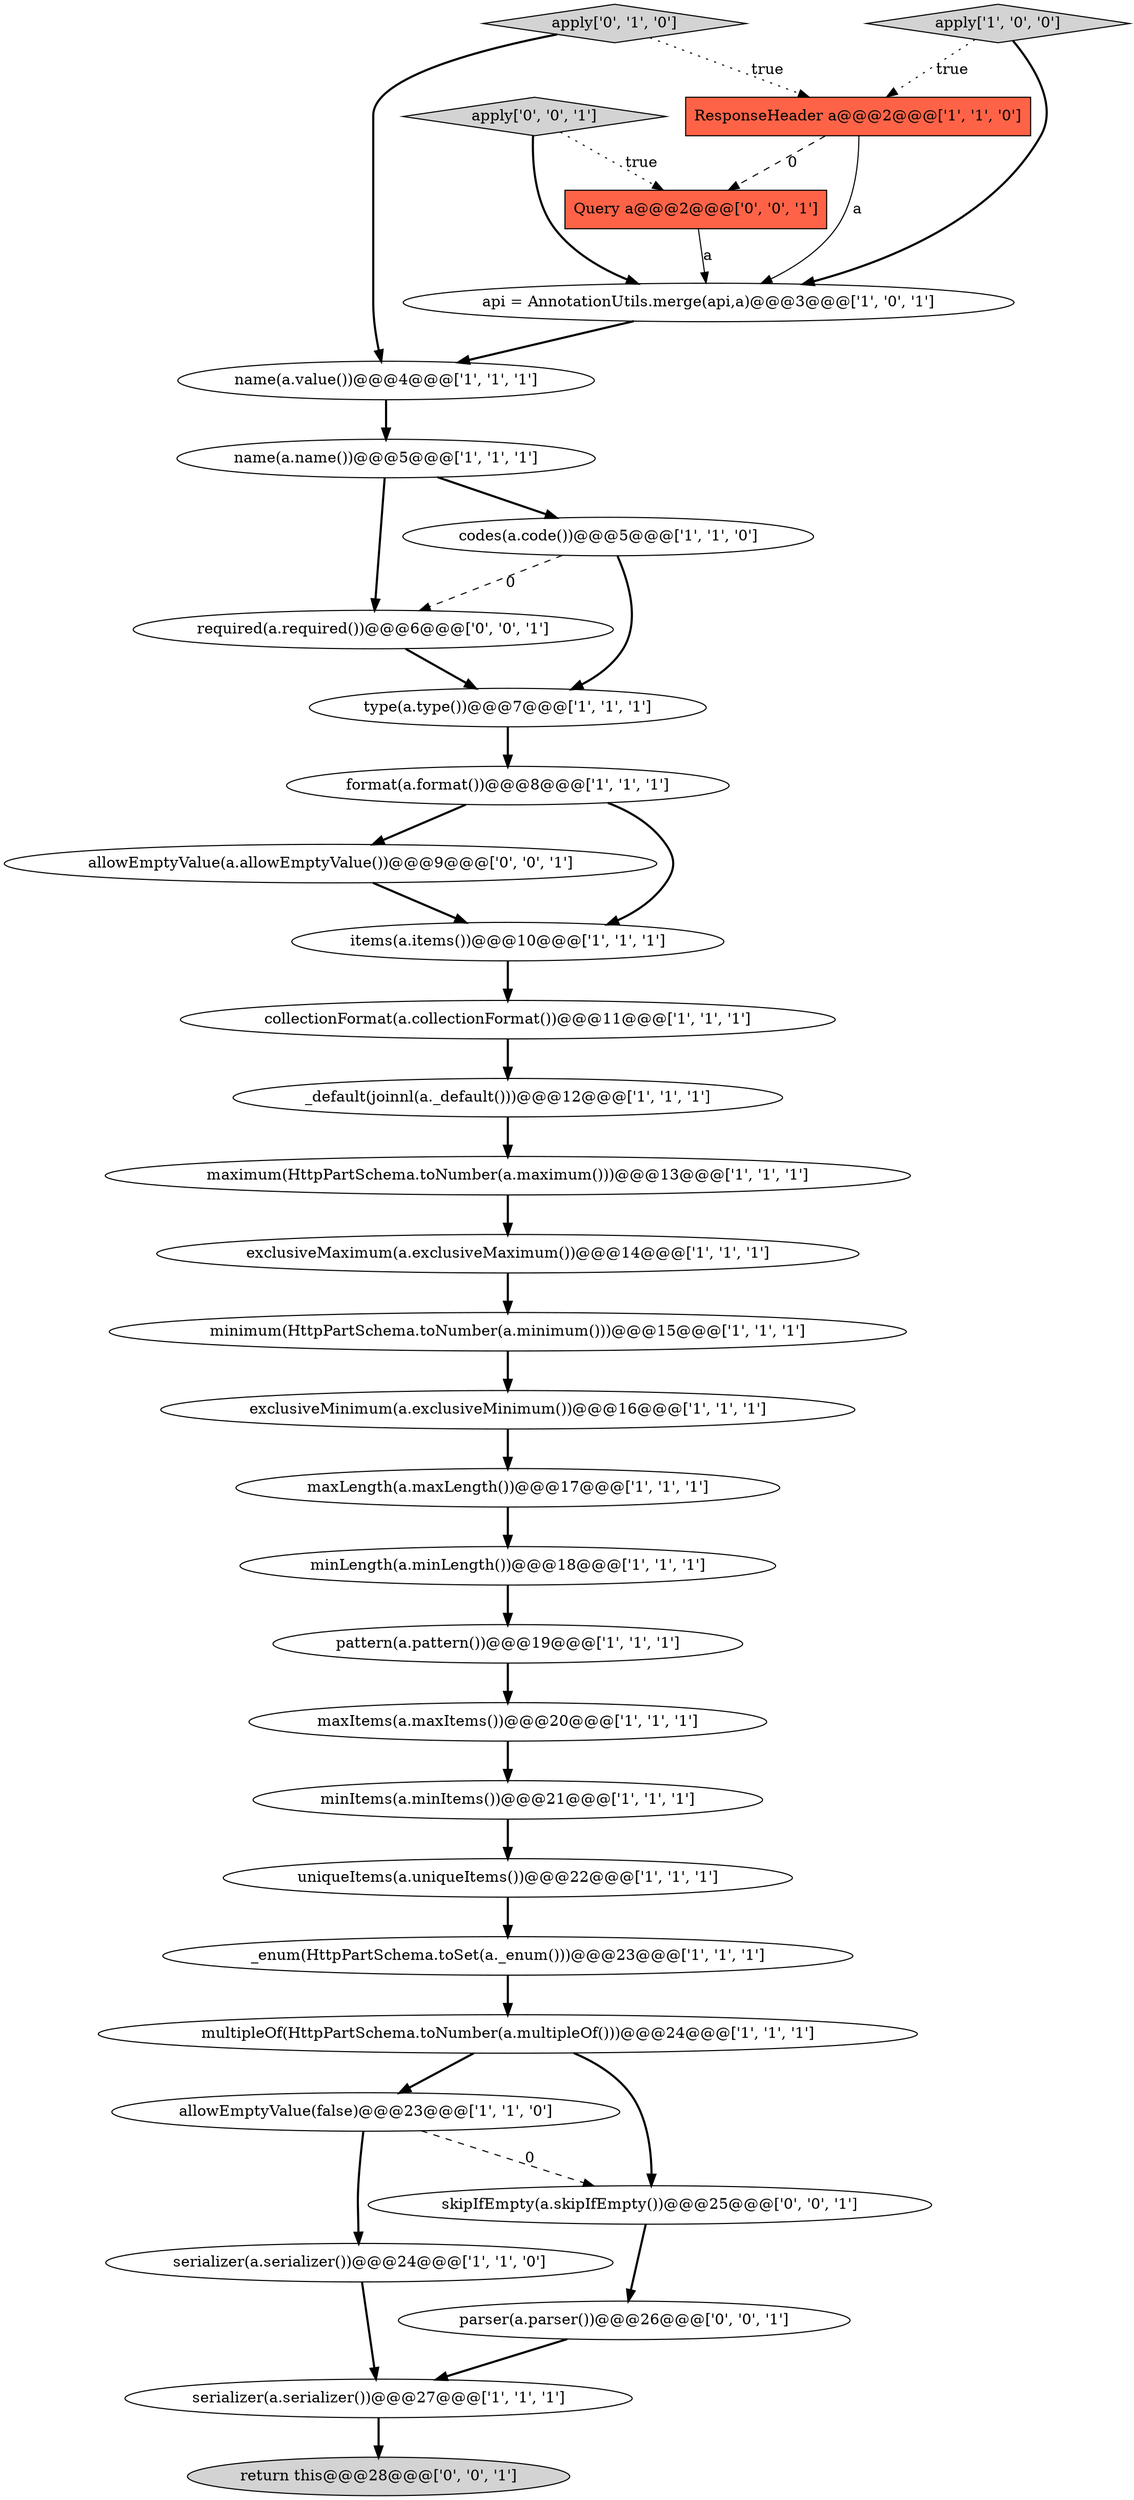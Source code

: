 digraph {
12 [style = filled, label = "ResponseHeader a@@@2@@@['1', '1', '0']", fillcolor = tomato, shape = box image = "AAA0AAABBB1BBB"];
30 [style = filled, label = "return this@@@28@@@['0', '0', '1']", fillcolor = lightgray, shape = ellipse image = "AAA0AAABBB3BBB"];
32 [style = filled, label = "parser(a.parser())@@@26@@@['0', '0', '1']", fillcolor = white, shape = ellipse image = "AAA0AAABBB3BBB"];
18 [style = filled, label = "uniqueItems(a.uniqueItems())@@@22@@@['1', '1', '1']", fillcolor = white, shape = ellipse image = "AAA0AAABBB1BBB"];
13 [style = filled, label = "maximum(HttpPartSchema.toNumber(a.maximum()))@@@13@@@['1', '1', '1']", fillcolor = white, shape = ellipse image = "AAA0AAABBB1BBB"];
5 [style = filled, label = "name(a.value())@@@4@@@['1', '1', '1']", fillcolor = white, shape = ellipse image = "AAA0AAABBB1BBB"];
8 [style = filled, label = "minItems(a.minItems())@@@21@@@['1', '1', '1']", fillcolor = white, shape = ellipse image = "AAA0AAABBB1BBB"];
33 [style = filled, label = "required(a.required())@@@6@@@['0', '0', '1']", fillcolor = white, shape = ellipse image = "AAA0AAABBB3BBB"];
7 [style = filled, label = "minimum(HttpPartSchema.toNumber(a.minimum()))@@@15@@@['1', '1', '1']", fillcolor = white, shape = ellipse image = "AAA0AAABBB1BBB"];
9 [style = filled, label = "api = AnnotationUtils.merge(api,a)@@@3@@@['1', '0', '1']", fillcolor = white, shape = ellipse image = "AAA0AAABBB1BBB"];
17 [style = filled, label = "allowEmptyValue(false)@@@23@@@['1', '1', '0']", fillcolor = white, shape = ellipse image = "AAA0AAABBB1BBB"];
26 [style = filled, label = "apply['0', '1', '0']", fillcolor = lightgray, shape = diamond image = "AAA0AAABBB2BBB"];
14 [style = filled, label = "exclusiveMinimum(a.exclusiveMinimum())@@@16@@@['1', '1', '1']", fillcolor = white, shape = ellipse image = "AAA0AAABBB1BBB"];
29 [style = filled, label = "Query a@@@2@@@['0', '0', '1']", fillcolor = tomato, shape = box image = "AAA0AAABBB3BBB"];
11 [style = filled, label = "collectionFormat(a.collectionFormat())@@@11@@@['1', '1', '1']", fillcolor = white, shape = ellipse image = "AAA0AAABBB1BBB"];
20 [style = filled, label = "name(a.name())@@@5@@@['1', '1', '1']", fillcolor = white, shape = ellipse image = "AAA0AAABBB1BBB"];
3 [style = filled, label = "maxItems(a.maxItems())@@@20@@@['1', '1', '1']", fillcolor = white, shape = ellipse image = "AAA0AAABBB1BBB"];
6 [style = filled, label = "codes(a.code())@@@5@@@['1', '1', '0']", fillcolor = white, shape = ellipse image = "AAA0AAABBB1BBB"];
24 [style = filled, label = "apply['1', '0', '0']", fillcolor = lightgray, shape = diamond image = "AAA0AAABBB1BBB"];
1 [style = filled, label = "type(a.type())@@@7@@@['1', '1', '1']", fillcolor = white, shape = ellipse image = "AAA0AAABBB1BBB"];
16 [style = filled, label = "_enum(HttpPartSchema.toSet(a._enum()))@@@23@@@['1', '1', '1']", fillcolor = white, shape = ellipse image = "AAA0AAABBB1BBB"];
19 [style = filled, label = "items(a.items())@@@10@@@['1', '1', '1']", fillcolor = white, shape = ellipse image = "AAA0AAABBB1BBB"];
28 [style = filled, label = "allowEmptyValue(a.allowEmptyValue())@@@9@@@['0', '0', '1']", fillcolor = white, shape = ellipse image = "AAA0AAABBB3BBB"];
2 [style = filled, label = "exclusiveMaximum(a.exclusiveMaximum())@@@14@@@['1', '1', '1']", fillcolor = white, shape = ellipse image = "AAA0AAABBB1BBB"];
31 [style = filled, label = "skipIfEmpty(a.skipIfEmpty())@@@25@@@['0', '0', '1']", fillcolor = white, shape = ellipse image = "AAA0AAABBB3BBB"];
21 [style = filled, label = "format(a.format())@@@8@@@['1', '1', '1']", fillcolor = white, shape = ellipse image = "AAA0AAABBB1BBB"];
25 [style = filled, label = "maxLength(a.maxLength())@@@17@@@['1', '1', '1']", fillcolor = white, shape = ellipse image = "AAA0AAABBB1BBB"];
4 [style = filled, label = "serializer(a.serializer())@@@27@@@['1', '1', '1']", fillcolor = white, shape = ellipse image = "AAA0AAABBB1BBB"];
23 [style = filled, label = "pattern(a.pattern())@@@19@@@['1', '1', '1']", fillcolor = white, shape = ellipse image = "AAA0AAABBB1BBB"];
10 [style = filled, label = "serializer(a.serializer())@@@24@@@['1', '1', '0']", fillcolor = white, shape = ellipse image = "AAA0AAABBB1BBB"];
0 [style = filled, label = "_default(joinnl(a._default()))@@@12@@@['1', '1', '1']", fillcolor = white, shape = ellipse image = "AAA0AAABBB1BBB"];
22 [style = filled, label = "minLength(a.minLength())@@@18@@@['1', '1', '1']", fillcolor = white, shape = ellipse image = "AAA0AAABBB1BBB"];
27 [style = filled, label = "apply['0', '0', '1']", fillcolor = lightgray, shape = diamond image = "AAA0AAABBB3BBB"];
15 [style = filled, label = "multipleOf(HttpPartSchema.toNumber(a.multipleOf()))@@@24@@@['1', '1', '1']", fillcolor = white, shape = ellipse image = "AAA0AAABBB1BBB"];
17->10 [style = bold, label=""];
16->15 [style = bold, label=""];
24->12 [style = dotted, label="true"];
14->25 [style = bold, label=""];
0->13 [style = bold, label=""];
21->19 [style = bold, label=""];
25->22 [style = bold, label=""];
29->9 [style = solid, label="a"];
5->20 [style = bold, label=""];
26->5 [style = bold, label=""];
8->18 [style = bold, label=""];
31->32 [style = bold, label=""];
27->9 [style = bold, label=""];
26->12 [style = dotted, label="true"];
19->11 [style = bold, label=""];
23->3 [style = bold, label=""];
33->1 [style = bold, label=""];
20->6 [style = bold, label=""];
17->31 [style = dashed, label="0"];
22->23 [style = bold, label=""];
6->33 [style = dashed, label="0"];
20->33 [style = bold, label=""];
21->28 [style = bold, label=""];
7->14 [style = bold, label=""];
6->1 [style = bold, label=""];
15->17 [style = bold, label=""];
11->0 [style = bold, label=""];
4->30 [style = bold, label=""];
15->31 [style = bold, label=""];
27->29 [style = dotted, label="true"];
12->9 [style = solid, label="a"];
1->21 [style = bold, label=""];
3->8 [style = bold, label=""];
12->29 [style = dashed, label="0"];
28->19 [style = bold, label=""];
10->4 [style = bold, label=""];
9->5 [style = bold, label=""];
32->4 [style = bold, label=""];
2->7 [style = bold, label=""];
24->9 [style = bold, label=""];
13->2 [style = bold, label=""];
18->16 [style = bold, label=""];
}
